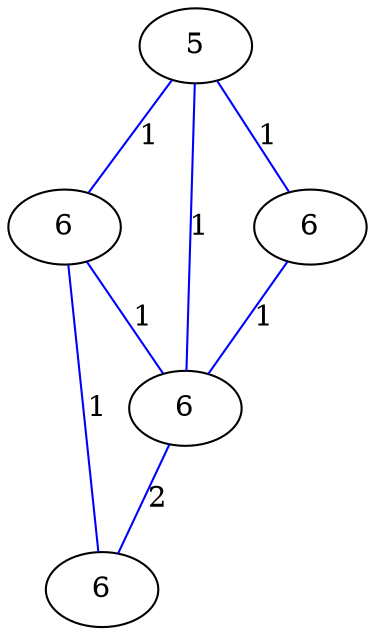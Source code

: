 graph G {
	0 [label="5"];
	1 [label="6"];
	2 [label="6"];
	3 [label="6"];
	4 [label="6"];
	0 -- 1 [label="1", color=blue];
	0 -- 2 [label="1", color=blue];
	0 -- 3 [label="1", color=blue];
	1 -- 3 [label="1", color=blue];
	2 -- 3 [label="1", color=blue];
	2 -- 4 [label="1", color=blue];
	3 -- 4 [label="2", color=blue];
}